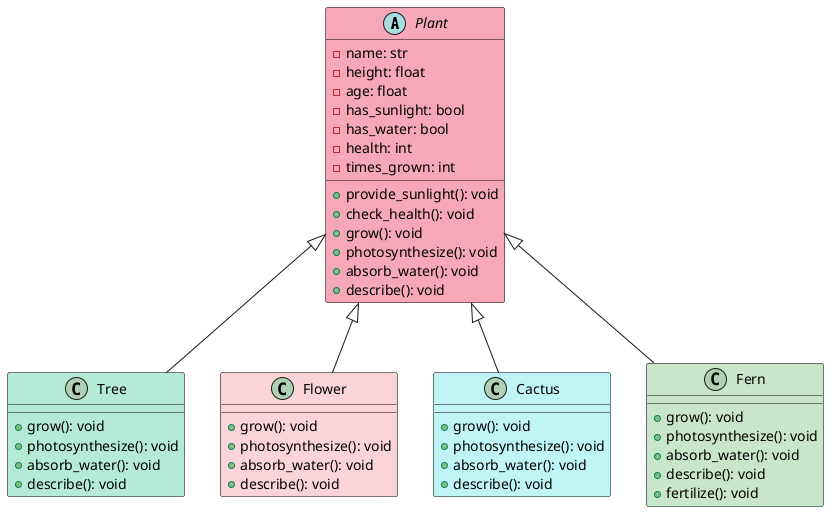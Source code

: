 @startuml Garden_uml


skinparam class {
    BackgroundColor #
    BorderColor Black
}

abstract class Plant #f7a8b8{
    - name: str
    - height: float
    - age: float
    - has_sunlight: bool
    - has_water: bool
    - health: int
    - times_grown: int
    + provide_sunlight(): void
    + check_health(): void
    + grow(): void
    + photosynthesize(): void
    + absorb_water(): void
    + describe(): void
}

class Tree #b5ead7 {
    + grow(): void
    + photosynthesize(): void
    + absorb_water(): void
    + describe(): void
}

class Flower #fbd4d8 {
    + grow(): void
    + photosynthesize(): void
    + absorb_water(): void
    + describe(): void
}

class Cactus #c0f5f7 {
    + grow(): void
    + photosynthesize(): void
    + absorb_water(): void
    + describe(): void
}

class Fern #c8e6c9 {
    + grow(): void
    + photosynthesize(): void
    + absorb_water(): void
    + describe(): void
    + fertilize(): void
}

Plant <|-- Tree
Plant <|-- Flower
Plant <|-- Cactus
Plant <|-- Fern

@enduml